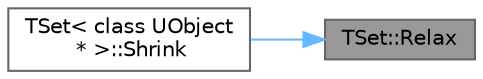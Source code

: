 digraph "TSet::Relax"
{
 // INTERACTIVE_SVG=YES
 // LATEX_PDF_SIZE
  bgcolor="transparent";
  edge [fontname=Helvetica,fontsize=10,labelfontname=Helvetica,labelfontsize=10];
  node [fontname=Helvetica,fontsize=10,shape=box,height=0.2,width=0.4];
  rankdir="RL";
  Node1 [id="Node000001",label="TSet::Relax",height=0.2,width=0.4,color="gray40", fillcolor="grey60", style="filled", fontcolor="black",tooltip="Relaxes the set's hash to a size strictly bounded by the number of elements in the set."];
  Node1 -> Node2 [id="edge1_Node000001_Node000002",dir="back",color="steelblue1",style="solid",tooltip=" "];
  Node2 [id="Node000002",label="TSet\< class UObject\l * \>::Shrink",height=0.2,width=0.4,color="grey40", fillcolor="white", style="filled",URL="$d5/d15/classTSet.html#a23c8e3dd6354c1c6b8f5b9b5334fd16a",tooltip=" "];
}
